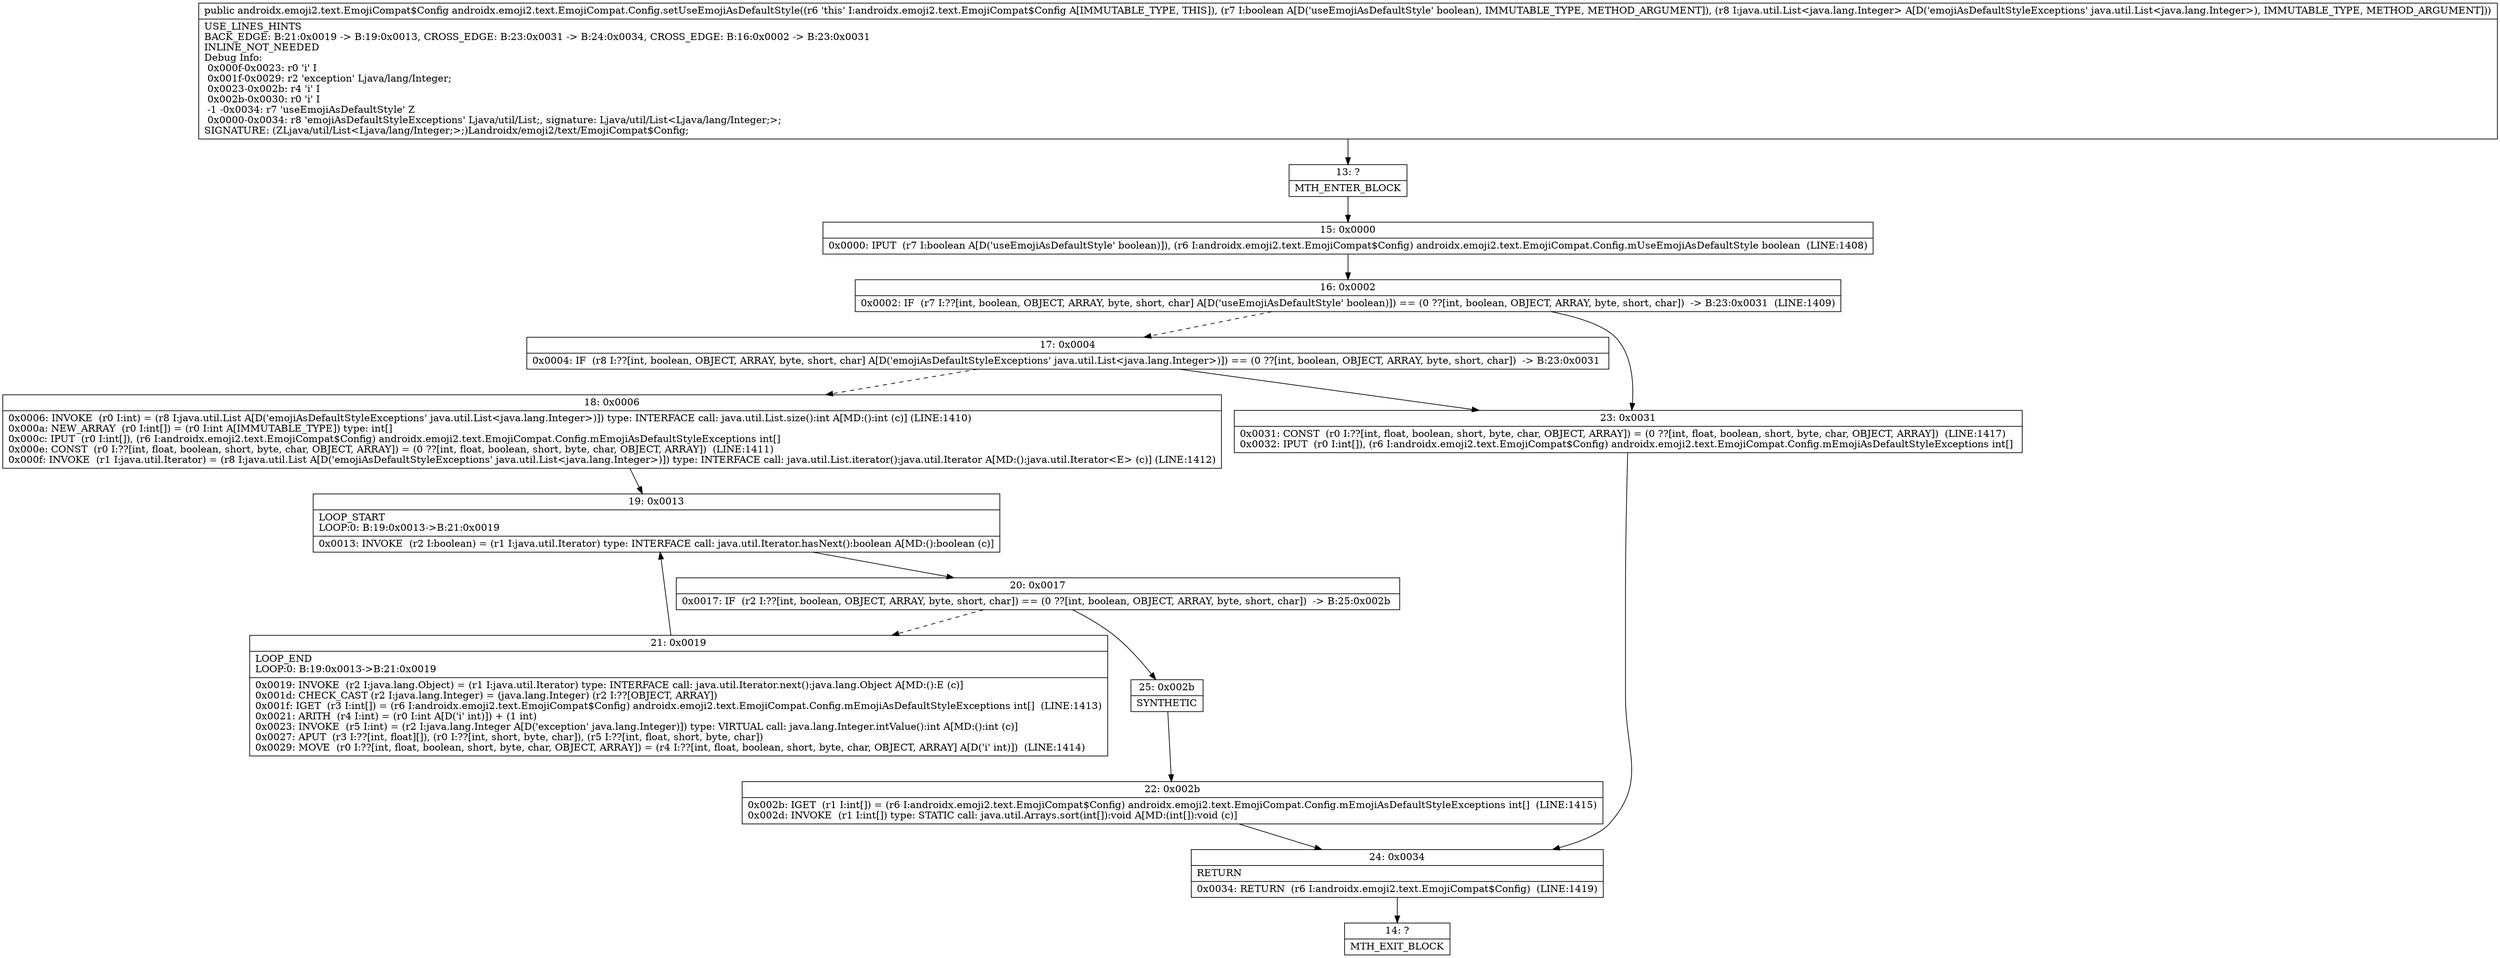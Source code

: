 digraph "CFG forandroidx.emoji2.text.EmojiCompat.Config.setUseEmojiAsDefaultStyle(ZLjava\/util\/List;)Landroidx\/emoji2\/text\/EmojiCompat$Config;" {
Node_13 [shape=record,label="{13\:\ ?|MTH_ENTER_BLOCK\l}"];
Node_15 [shape=record,label="{15\:\ 0x0000|0x0000: IPUT  (r7 I:boolean A[D('useEmojiAsDefaultStyle' boolean)]), (r6 I:androidx.emoji2.text.EmojiCompat$Config) androidx.emoji2.text.EmojiCompat.Config.mUseEmojiAsDefaultStyle boolean  (LINE:1408)\l}"];
Node_16 [shape=record,label="{16\:\ 0x0002|0x0002: IF  (r7 I:??[int, boolean, OBJECT, ARRAY, byte, short, char] A[D('useEmojiAsDefaultStyle' boolean)]) == (0 ??[int, boolean, OBJECT, ARRAY, byte, short, char])  \-\> B:23:0x0031  (LINE:1409)\l}"];
Node_17 [shape=record,label="{17\:\ 0x0004|0x0004: IF  (r8 I:??[int, boolean, OBJECT, ARRAY, byte, short, char] A[D('emojiAsDefaultStyleExceptions' java.util.List\<java.lang.Integer\>)]) == (0 ??[int, boolean, OBJECT, ARRAY, byte, short, char])  \-\> B:23:0x0031 \l}"];
Node_18 [shape=record,label="{18\:\ 0x0006|0x0006: INVOKE  (r0 I:int) = (r8 I:java.util.List A[D('emojiAsDefaultStyleExceptions' java.util.List\<java.lang.Integer\>)]) type: INTERFACE call: java.util.List.size():int A[MD:():int (c)] (LINE:1410)\l0x000a: NEW_ARRAY  (r0 I:int[]) = (r0 I:int A[IMMUTABLE_TYPE]) type: int[] \l0x000c: IPUT  (r0 I:int[]), (r6 I:androidx.emoji2.text.EmojiCompat$Config) androidx.emoji2.text.EmojiCompat.Config.mEmojiAsDefaultStyleExceptions int[] \l0x000e: CONST  (r0 I:??[int, float, boolean, short, byte, char, OBJECT, ARRAY]) = (0 ??[int, float, boolean, short, byte, char, OBJECT, ARRAY])  (LINE:1411)\l0x000f: INVOKE  (r1 I:java.util.Iterator) = (r8 I:java.util.List A[D('emojiAsDefaultStyleExceptions' java.util.List\<java.lang.Integer\>)]) type: INTERFACE call: java.util.List.iterator():java.util.Iterator A[MD:():java.util.Iterator\<E\> (c)] (LINE:1412)\l}"];
Node_19 [shape=record,label="{19\:\ 0x0013|LOOP_START\lLOOP:0: B:19:0x0013\-\>B:21:0x0019\l|0x0013: INVOKE  (r2 I:boolean) = (r1 I:java.util.Iterator) type: INTERFACE call: java.util.Iterator.hasNext():boolean A[MD:():boolean (c)]\l}"];
Node_20 [shape=record,label="{20\:\ 0x0017|0x0017: IF  (r2 I:??[int, boolean, OBJECT, ARRAY, byte, short, char]) == (0 ??[int, boolean, OBJECT, ARRAY, byte, short, char])  \-\> B:25:0x002b \l}"];
Node_21 [shape=record,label="{21\:\ 0x0019|LOOP_END\lLOOP:0: B:19:0x0013\-\>B:21:0x0019\l|0x0019: INVOKE  (r2 I:java.lang.Object) = (r1 I:java.util.Iterator) type: INTERFACE call: java.util.Iterator.next():java.lang.Object A[MD:():E (c)]\l0x001d: CHECK_CAST (r2 I:java.lang.Integer) = (java.lang.Integer) (r2 I:??[OBJECT, ARRAY]) \l0x001f: IGET  (r3 I:int[]) = (r6 I:androidx.emoji2.text.EmojiCompat$Config) androidx.emoji2.text.EmojiCompat.Config.mEmojiAsDefaultStyleExceptions int[]  (LINE:1413)\l0x0021: ARITH  (r4 I:int) = (r0 I:int A[D('i' int)]) + (1 int) \l0x0023: INVOKE  (r5 I:int) = (r2 I:java.lang.Integer A[D('exception' java.lang.Integer)]) type: VIRTUAL call: java.lang.Integer.intValue():int A[MD:():int (c)]\l0x0027: APUT  (r3 I:??[int, float][]), (r0 I:??[int, short, byte, char]), (r5 I:??[int, float, short, byte, char]) \l0x0029: MOVE  (r0 I:??[int, float, boolean, short, byte, char, OBJECT, ARRAY]) = (r4 I:??[int, float, boolean, short, byte, char, OBJECT, ARRAY] A[D('i' int)])  (LINE:1414)\l}"];
Node_25 [shape=record,label="{25\:\ 0x002b|SYNTHETIC\l}"];
Node_22 [shape=record,label="{22\:\ 0x002b|0x002b: IGET  (r1 I:int[]) = (r6 I:androidx.emoji2.text.EmojiCompat$Config) androidx.emoji2.text.EmojiCompat.Config.mEmojiAsDefaultStyleExceptions int[]  (LINE:1415)\l0x002d: INVOKE  (r1 I:int[]) type: STATIC call: java.util.Arrays.sort(int[]):void A[MD:(int[]):void (c)]\l}"];
Node_24 [shape=record,label="{24\:\ 0x0034|RETURN\l|0x0034: RETURN  (r6 I:androidx.emoji2.text.EmojiCompat$Config)  (LINE:1419)\l}"];
Node_14 [shape=record,label="{14\:\ ?|MTH_EXIT_BLOCK\l}"];
Node_23 [shape=record,label="{23\:\ 0x0031|0x0031: CONST  (r0 I:??[int, float, boolean, short, byte, char, OBJECT, ARRAY]) = (0 ??[int, float, boolean, short, byte, char, OBJECT, ARRAY])  (LINE:1417)\l0x0032: IPUT  (r0 I:int[]), (r6 I:androidx.emoji2.text.EmojiCompat$Config) androidx.emoji2.text.EmojiCompat.Config.mEmojiAsDefaultStyleExceptions int[] \l}"];
MethodNode[shape=record,label="{public androidx.emoji2.text.EmojiCompat$Config androidx.emoji2.text.EmojiCompat.Config.setUseEmojiAsDefaultStyle((r6 'this' I:androidx.emoji2.text.EmojiCompat$Config A[IMMUTABLE_TYPE, THIS]), (r7 I:boolean A[D('useEmojiAsDefaultStyle' boolean), IMMUTABLE_TYPE, METHOD_ARGUMENT]), (r8 I:java.util.List\<java.lang.Integer\> A[D('emojiAsDefaultStyleExceptions' java.util.List\<java.lang.Integer\>), IMMUTABLE_TYPE, METHOD_ARGUMENT]))  | USE_LINES_HINTS\lBACK_EDGE: B:21:0x0019 \-\> B:19:0x0013, CROSS_EDGE: B:23:0x0031 \-\> B:24:0x0034, CROSS_EDGE: B:16:0x0002 \-\> B:23:0x0031\lINLINE_NOT_NEEDED\lDebug Info:\l  0x000f\-0x0023: r0 'i' I\l  0x001f\-0x0029: r2 'exception' Ljava\/lang\/Integer;\l  0x0023\-0x002b: r4 'i' I\l  0x002b\-0x0030: r0 'i' I\l  \-1 \-0x0034: r7 'useEmojiAsDefaultStyle' Z\l  0x0000\-0x0034: r8 'emojiAsDefaultStyleExceptions' Ljava\/util\/List;, signature: Ljava\/util\/List\<Ljava\/lang\/Integer;\>;\lSIGNATURE: (ZLjava\/util\/List\<Ljava\/lang\/Integer;\>;)Landroidx\/emoji2\/text\/EmojiCompat$Config;\l}"];
MethodNode -> Node_13;Node_13 -> Node_15;
Node_15 -> Node_16;
Node_16 -> Node_17[style=dashed];
Node_16 -> Node_23;
Node_17 -> Node_18[style=dashed];
Node_17 -> Node_23;
Node_18 -> Node_19;
Node_19 -> Node_20;
Node_20 -> Node_21[style=dashed];
Node_20 -> Node_25;
Node_21 -> Node_19;
Node_25 -> Node_22;
Node_22 -> Node_24;
Node_24 -> Node_14;
Node_23 -> Node_24;
}

